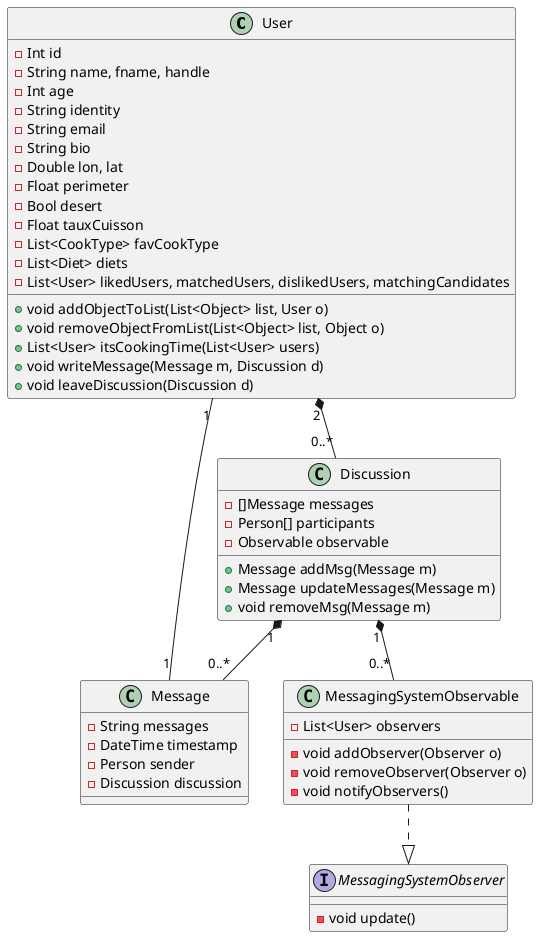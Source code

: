 @startuml 
    Class "User" as person{
   
        - Int id
        - String name, fname, handle
        - Int age
        - String identity
        - String email
        - String bio
        - Double lon, lat
        - Float perimeter
        - Bool desert
        - Float tauxCuisson 
        - List<CookType> favCookType
        - List<Diet> diets
        - List<User> likedUsers, matchedUsers, dislikedUsers, matchingCandidates

        + void addObjectToList(List<Object> list, User o)
        + void removeObjectFromList(List<Object> list, Object o)
        + List<User> itsCookingTime(List<User> users)
        + void writeMessage(Message m, Discussion d)
        + void leaveDiscussion(Discussion d)
        
    }

    Class "Discussion" as discuss{
        - []Message messages
        - Person[] participants
        - Observable observable

        + Message addMsg(Message m)
        + Message updateMessages(Message m)
        + void removeMsg(Message m)
    }

    Class "Message" as messaging{
        - String messages        
        - DateTime timestamp
        - Person sender
        - Discussion discussion
    }

    Interface "MessagingSystemObserver" as observer{
        - void update()
    }

    Class "MessagingSystemObservable" as observable{
        - List<User> observers
        - void addObserver(Observer o)
        - void removeObserver(Observer o)
        - void notifyObservers()
    }
    

    discuss "1" *-- "0..*" messaging
    messaging "1" -- "1" person
    person "2" *-- "0..*" discuss

    discuss "1" *-- "0..*" observable
    observable ..|> observer
@enduml